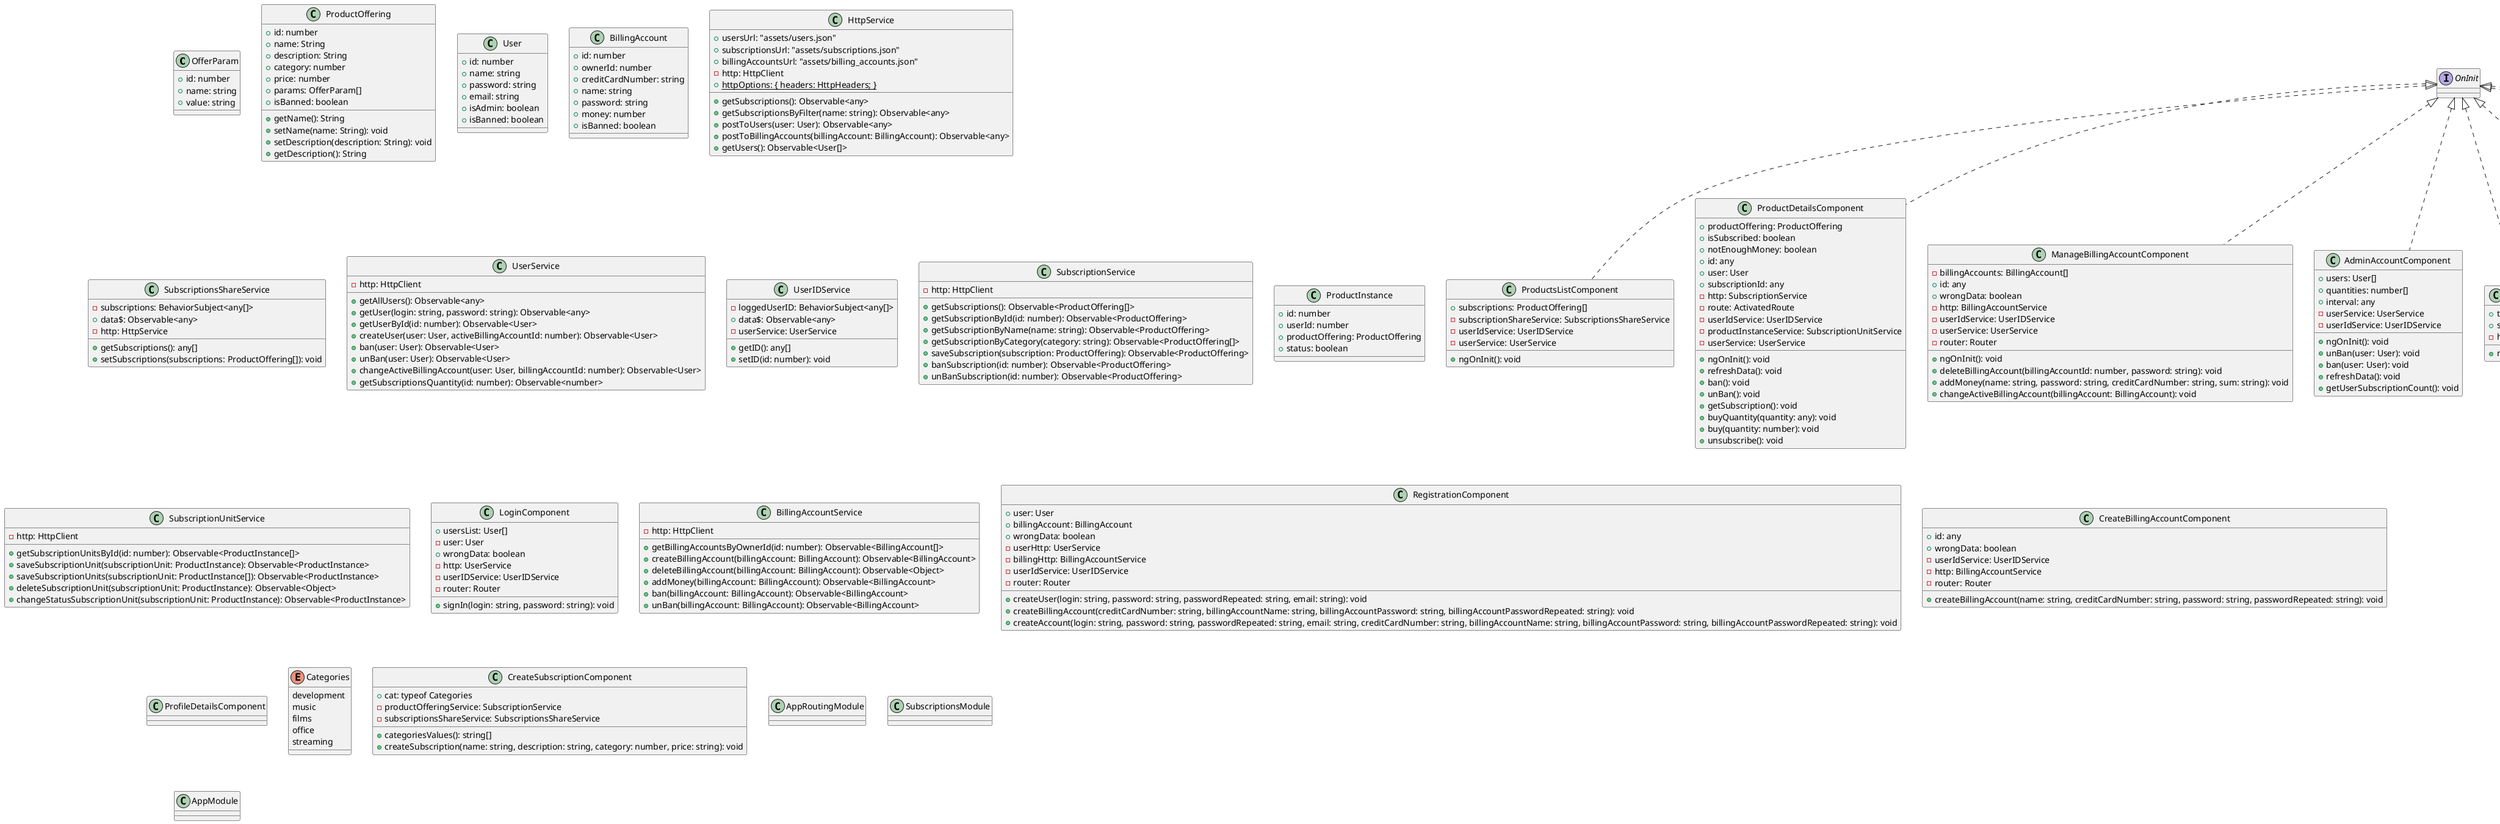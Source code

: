 @startuml
class OfferParam {
    +id: number
    +name: string
    +value: string
}
class ProductOffering {
    +id: number
    +name: String
    +description: String
    +category: number
    +price: number
    +params: OfferParam[]
    +isBanned: boolean
    +getName(): String
    +setName(name: String): void
    +setDescription(description: String): void
    +getDescription(): String
}
class User {
    +id: number
    +name: string
    +password: string
    +email: string
    +isAdmin: boolean
    +isBanned: boolean
}
class BillingAccount {
    +id: number
    +ownerId: number
    +creditCardNumber: string
    +name: string
    +password: string
    +money: number
    +isBanned: boolean
}
class HttpService {
    +usersUrl: "assets/users.json"
    +subscriptionsUrl: "assets/subscriptions.json"
    +billingAccountsUrl: "assets/billing_accounts.json"
    -http: HttpClient
    +getSubscriptions(): Observable<any>
    +getSubscriptionsByFilter(name: string): Observable<any>
    +postToUsers(user: User): Observable<any>
    +postToBillingAccounts(billingAccount: BillingAccount): Observable<any>
    +getUsers(): Observable<User[]>
    +{static} httpOptions: { headers: HttpHeaders; }
}
class SubscriptionsShareService {
    -subscriptions: BehaviorSubject<any[]>
    +data$: Observable<any>
    -http: HttpService
    +getSubscriptions(): any[]
    +setSubscriptions(subscriptions: ProductOffering[]): void
}
class UserService {
    -http: HttpClient
    +getAllUsers(): Observable<any>
    +getUser(login: string, password: string): Observable<any>
    +getUserById(id: number): Observable<User>
    +createUser(user: User, activeBillingAccountId: number): Observable<User>
    +ban(user: User): Observable<User>
    +unBan(user: User): Observable<User>
    +changeActiveBillingAccount(user: User, billingAccountId: number): Observable<User>
    +getSubscriptionsQuantity(id: number): Observable<number>
}
class UserIDService {
    -loggedUserID: BehaviorSubject<any[]>
    +data$: Observable<any>
    -userService: UserService
    +getID(): any[]
    +setID(id: number): void
}
class ProductsListComponent implements OnInit {
    +subscriptions: ProductOffering[]
    -subscriptionShareService: SubscriptionsShareService
    -userIdService: UserIDService
    -userService: UserService
    +ngOnInit(): void
}
class SubscriptionService {
    -http: HttpClient
    +getSubscriptions(): Observable<ProductOffering[]>
    +getSubscriptionById(id: number): Observable<ProductOffering>
    +getSubscriptionByName(name: string): Observable<ProductOffering>
    +getSubscriptionByCategory(category: string): Observable<ProductOffering[]>
    +saveSubscription(subscription: ProductOffering): Observable<ProductOffering>
    +banSubscription(id: number): Observable<ProductOffering>
    +unBanSubscription(id: number): Observable<ProductOffering>
}
class ProductInstance {
    +id: number
    +userId: number
    +productOffering: ProductOffering
    +status: boolean
}
class SubscriptionUnitService {
    -http: HttpClient
    +getSubscriptionUnitsById(id: number): Observable<ProductInstance[]>
    +saveSubscriptionUnit(subscriptionUnit: ProductInstance): Observable<ProductInstance>
    +saveSubscriptionUnits(subscriptionUnit: ProductInstance[]): Observable<ProductInstance>
    +deleteSubscriptionUnit(subscriptionUnit: ProductInstance): Observable<Object>
    +changeStatusSubscriptionUnit(subscriptionUnit: ProductInstance): Observable<ProductInstance>
}
class ProductDetailsComponent implements OnInit {
    +productOffering: ProductOffering
    +isSubscribed: boolean
    +notEnoughMoney: boolean
    +id: any
    +user: User
    +subscriptionId: any
    -http: SubscriptionService
    -route: ActivatedRoute
    -userIdService: UserIDService
    -productInstanceService: SubscriptionUnitService
    -userService: UserService
    +ngOnInit(): void
    +refreshData(): void
    +ban(): void
    +unBan(): void
    +getSubscription(): void
    +buyQuantity(quantity: any): void
    +buy(quantity: number): void
    +unsubscribe(): void
}
class LoginComponent {
    +usersList: User[]
    -user: User
    +wrongData: boolean
    -http: UserService
    -userIDService: UserIDService
    -router: Router
    +signIn(login: string, password: string): void
}
class BillingAccountService {
    -http: HttpClient
    +getBillingAccountsByOwnerId(id: number): Observable<BillingAccount[]>
    +createBillingAccount(billingAccount: BillingAccount): Observable<BillingAccount>
    +deleteBillingAccount(billingAccount: BillingAccount): Observable<Object>
    +addMoney(billingAccount: BillingAccount): Observable<BillingAccount>
    +ban(billingAccount: BillingAccount): Observable<BillingAccount>
    +unBan(billingAccount: BillingAccount): Observable<BillingAccount>
}
class RegistrationComponent {
    +user: User
    +billingAccount: BillingAccount
    +wrongData: boolean
    -userHttp: UserService
    -billingHttp: BillingAccountService
    -userIdService: UserIDService
    -router: Router
    +createUser(login: string, password: string, passwordRepeated: string, email: string): void
    +createBillingAccount(creditCardNumber: string, billingAccountName: string, billingAccountPassword: string, billingAccountPasswordRepeated: string): void
    +createAccount(login: string, password: string, passwordRepeated: string, email: string, creditCardNumber: string, billingAccountName: string, billingAccountPassword: string, billingAccountPasswordRepeated: string): void
}
class CreateBillingAccountComponent {
    +id: any
    +wrongData: boolean
    -userIdService: UserIDService
    -http: BillingAccountService
    -router: Router
    +createBillingAccount(name: string, creditCardNumber: string, password: string, passwordRepeated: string): void
}
class ProfileDetailsComponent
class ManageBillingAccountComponent implements OnInit {
    -billingAccounts: BillingAccount[]
    +id: any
    +wrongData: boolean
    -http: BillingAccountService
    -userIdService: UserIDService
    -userService: UserService
    -router: Router
    +ngOnInit(): void
    +deleteBillingAccount(billingAccountId: number, password: string): void
    +addMoney(name: string, password: string, creditCardNumber: string, sum: string): void
    +changeActiveBillingAccount(billingAccount: BillingAccount): void
}
class AdminAccountComponent implements OnInit {
    +users: User[]
    +quantities: number[]
    +interval: any
    -userService: UserService
    -userIdService: UserIDService
    +ngOnInit(): void
    +unBan(user: User): void
    +ban(user: User): void
    +refreshData(): void
    +getUserSubscriptionCount(): void
}
enum Categories {
    development
    music
    films
    office
    streaming
}
class CreateSubscriptionComponent {
    +cat: typeof Categories
    -productOfferingService: SubscriptionService
    -subscriptionsShareService: SubscriptionsShareService
    +categoriesValues(): string[]
    +createSubscription(name: string, description: string, category: number, price: string): void
}
class AppRoutingModule
class AppComponent implements OnInit {
    +title: string
    +subscriptions: any
    +ngOnInit(): void
    -http: HttpService
}
class HeaderComponent implements OnInit {
    +loggedUserIDObs: Observable<any>
    +loggedUserID: any
    +subscriptions: ProductOffering[]
    +subscription: ProductOffering
    +isAdmin: boolean
    -http: SubscriptionService
    +userIDService: UserIDService
    -subscriptionShareService: SubscriptionsShareService
    -userService: UserService
    +ngOnInit(): void
    +getIsAdmin(): void
    +getAllSubscriptions(): void
    +search(name: string): ProductOffering
    +filter(category: string): ProductOffering[]
    +logOut(): void
}
class UserSubscriptionsComponent implements OnInit {
    +productInstances: ProductInstance[]
    -observedId: any
    -id: any
    +user: User
    -observedUser: User
    +interval: any
    -http: SubscriptionUnitService
    -userIdService: UserIDService
    +userService: UserService
    -route: ActivatedRoute
    +ngOnInit(): void
    +refreshData(): void
    +getSubscriptionUnitsById(): void
    +unsubscribe(subscriptionUnit: ProductInstance): void
    +changeStatus(subscriptionUnit: ProductInstance): void
}
class UserBillingAccountsComponent implements OnInit {
    +billingAccounts: BillingAccount[]
    -displayId: any
    -id: any
    +user: User
    -observedUser: User
    +interval: any
    -http: BillingAccountService
    -userIdService: UserIDService
    -userService: UserService
    -route: ActivatedRoute
    +ngOnInit(): void
    +refreshData(): void
    +ban(billingAccount: BillingAccount): void
    +unBan(billingAccount: BillingAccount): void
}
class SubscriptionsModule
class AppModule
@enduml
